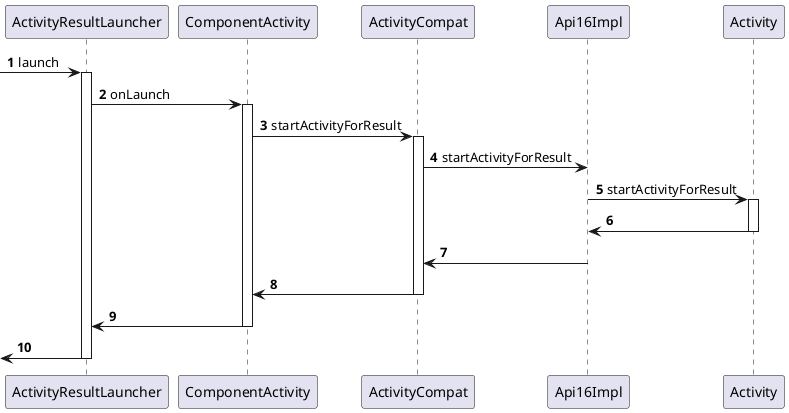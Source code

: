 @startuml
'https://plantuml.com/sequence-diagram

autonumber
-> ActivityResultLauncher : launch
    activate ActivityResultLauncher

        ActivityResultLauncher -> ComponentActivity : onLaunch
            activate ComponentActivity

                ComponentActivity -> ActivityCompat : startActivityForResult
                    activate ActivityCompat

                        ActivityCompat -> Api16Impl : startActivityForResult
                            deactivate Api16Impl

                                Api16Impl -> Activity : startActivityForResult
                                    activate Activity
                                Activity -> Api16Impl
                                    deactivate Activity

                        Api16Impl -> ActivityCompat
                            deactivate Api16Impl

                ActivityCompat -> ComponentActivity
                    deactivate ActivityCompat

        ComponentActivity -> ActivityResultLauncher
            deactivate ComponentActivity

<- ActivityResultLauncher
 deactivate ActivityResultLauncher
@enduml